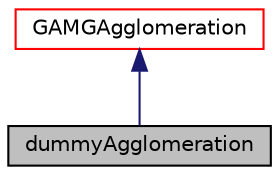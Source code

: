 digraph "dummyAgglomeration"
{
  bgcolor="transparent";
  edge [fontname="Helvetica",fontsize="10",labelfontname="Helvetica",labelfontsize="10"];
  node [fontname="Helvetica",fontsize="10",shape=record];
  Node13 [label="dummyAgglomeration",height=0.2,width=0.4,color="black", fillcolor="grey75", style="filled", fontcolor="black"];
  Node14 -> Node13 [dir="back",color="midnightblue",fontsize="10",style="solid",fontname="Helvetica"];
  Node14 [label="GAMGAgglomeration",height=0.2,width=0.4,color="red",URL="$a28013.html",tooltip="Geometric agglomerated algebraic multigrid agglomeration class. "];
}
